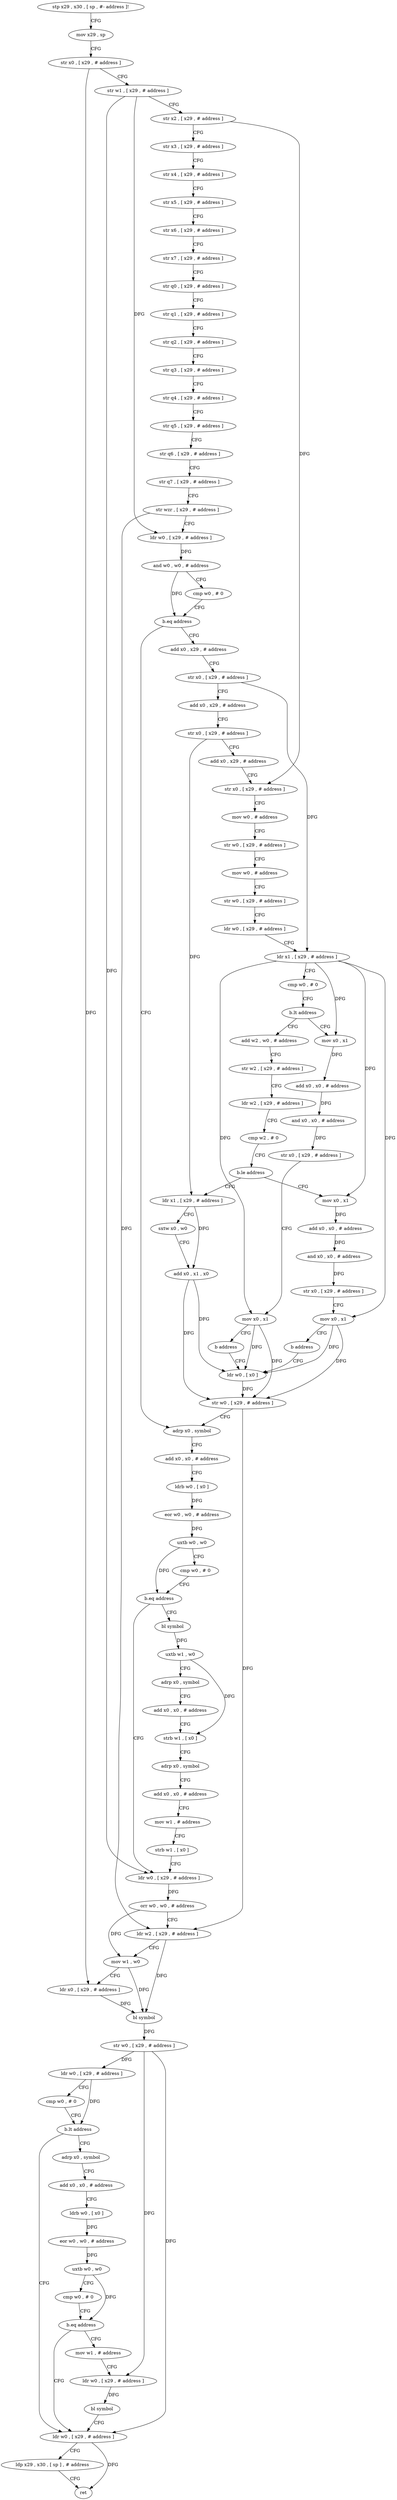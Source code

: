 digraph "func" {
"4221840" [label = "stp x29 , x30 , [ sp , #- address ]!" ]
"4221844" [label = "mov x29 , sp" ]
"4221848" [label = "str x0 , [ x29 , # address ]" ]
"4221852" [label = "str w1 , [ x29 , # address ]" ]
"4221856" [label = "str x2 , [ x29 , # address ]" ]
"4221860" [label = "str x3 , [ x29 , # address ]" ]
"4221864" [label = "str x4 , [ x29 , # address ]" ]
"4221868" [label = "str x5 , [ x29 , # address ]" ]
"4221872" [label = "str x6 , [ x29 , # address ]" ]
"4221876" [label = "str x7 , [ x29 , # address ]" ]
"4221880" [label = "str q0 , [ x29 , # address ]" ]
"4221884" [label = "str q1 , [ x29 , # address ]" ]
"4221888" [label = "str q2 , [ x29 , # address ]" ]
"4221892" [label = "str q3 , [ x29 , # address ]" ]
"4221896" [label = "str q4 , [ x29 , # address ]" ]
"4221900" [label = "str q5 , [ x29 , # address ]" ]
"4221904" [label = "str q6 , [ x29 , # address ]" ]
"4221908" [label = "str q7 , [ x29 , # address ]" ]
"4221912" [label = "str wzr , [ x29 , # address ]" ]
"4221916" [label = "ldr w0 , [ x29 , # address ]" ]
"4221920" [label = "and w0 , w0 , # address" ]
"4221924" [label = "cmp w0 , # 0" ]
"4221928" [label = "b.eq address" ]
"4222076" [label = "adrp x0 , symbol" ]
"4221932" [label = "add x0 , x29 , # address" ]
"4222080" [label = "add x0 , x0 , # address" ]
"4222084" [label = "ldrb w0 , [ x0 ]" ]
"4222088" [label = "eor w0 , w0 , # address" ]
"4222092" [label = "uxtb w0 , w0" ]
"4222096" [label = "cmp w0 , # 0" ]
"4222100" [label = "b.eq address" ]
"4222140" [label = "ldr w0 , [ x29 , # address ]" ]
"4222104" [label = "bl symbol" ]
"4221936" [label = "str x0 , [ x29 , # address ]" ]
"4221940" [label = "add x0 , x29 , # address" ]
"4221944" [label = "str x0 , [ x29 , # address ]" ]
"4221948" [label = "add x0 , x29 , # address" ]
"4221952" [label = "str x0 , [ x29 , # address ]" ]
"4221956" [label = "mov w0 , # address" ]
"4221960" [label = "str w0 , [ x29 , # address ]" ]
"4221964" [label = "mov w0 , # address" ]
"4221968" [label = "str w0 , [ x29 , # address ]" ]
"4221972" [label = "ldr w0 , [ x29 , # address ]" ]
"4221976" [label = "ldr x1 , [ x29 , # address ]" ]
"4221980" [label = "cmp w0 , # 0" ]
"4221984" [label = "b.lt address" ]
"4222012" [label = "add w2 , w0 , # address" ]
"4221988" [label = "mov x0 , x1" ]
"4222144" [label = "orr w0 , w0 , # address" ]
"4222148" [label = "ldr w2 , [ x29 , # address ]" ]
"4222152" [label = "mov w1 , w0" ]
"4222156" [label = "ldr x0 , [ x29 , # address ]" ]
"4222160" [label = "bl symbol" ]
"4222164" [label = "str w0 , [ x29 , # address ]" ]
"4222168" [label = "ldr w0 , [ x29 , # address ]" ]
"4222172" [label = "cmp w0 , # 0" ]
"4222176" [label = "b.lt address" ]
"4222220" [label = "ldr w0 , [ x29 , # address ]" ]
"4222180" [label = "adrp x0 , symbol" ]
"4222108" [label = "uxtb w1 , w0" ]
"4222112" [label = "adrp x0 , symbol" ]
"4222116" [label = "add x0 , x0 , # address" ]
"4222120" [label = "strb w1 , [ x0 ]" ]
"4222124" [label = "adrp x0 , symbol" ]
"4222128" [label = "add x0 , x0 , # address" ]
"4222132" [label = "mov w1 , # address" ]
"4222136" [label = "strb w1 , [ x0 ]" ]
"4222016" [label = "str w2 , [ x29 , # address ]" ]
"4222020" [label = "ldr w2 , [ x29 , # address ]" ]
"4222024" [label = "cmp w2 , # 0" ]
"4222028" [label = "b.le address" ]
"4222056" [label = "ldr x1 , [ x29 , # address ]" ]
"4222032" [label = "mov x0 , x1" ]
"4221992" [label = "add x0 , x0 , # address" ]
"4221996" [label = "and x0 , x0 , # address" ]
"4222000" [label = "str x0 , [ x29 , # address ]" ]
"4222004" [label = "mov x0 , x1" ]
"4222008" [label = "b address" ]
"4222068" [label = "ldr w0 , [ x0 ]" ]
"4222224" [label = "ldp x29 , x30 , [ sp ] , # address" ]
"4222228" [label = "ret" ]
"4222184" [label = "add x0 , x0 , # address" ]
"4222188" [label = "ldrb w0 , [ x0 ]" ]
"4222192" [label = "eor w0 , w0 , # address" ]
"4222196" [label = "uxtb w0 , w0" ]
"4222200" [label = "cmp w0 , # 0" ]
"4222204" [label = "b.eq address" ]
"4222208" [label = "mov w1 , # address" ]
"4222060" [label = "sxtw x0 , w0" ]
"4222064" [label = "add x0 , x1 , x0" ]
"4222036" [label = "add x0 , x0 , # address" ]
"4222040" [label = "and x0 , x0 , # address" ]
"4222044" [label = "str x0 , [ x29 , # address ]" ]
"4222048" [label = "mov x0 , x1" ]
"4222052" [label = "b address" ]
"4222072" [label = "str w0 , [ x29 , # address ]" ]
"4222212" [label = "ldr w0 , [ x29 , # address ]" ]
"4222216" [label = "bl symbol" ]
"4221840" -> "4221844" [ label = "CFG" ]
"4221844" -> "4221848" [ label = "CFG" ]
"4221848" -> "4221852" [ label = "CFG" ]
"4221848" -> "4222156" [ label = "DFG" ]
"4221852" -> "4221856" [ label = "CFG" ]
"4221852" -> "4221916" [ label = "DFG" ]
"4221852" -> "4222140" [ label = "DFG" ]
"4221856" -> "4221860" [ label = "CFG" ]
"4221856" -> "4221952" [ label = "DFG" ]
"4221860" -> "4221864" [ label = "CFG" ]
"4221864" -> "4221868" [ label = "CFG" ]
"4221868" -> "4221872" [ label = "CFG" ]
"4221872" -> "4221876" [ label = "CFG" ]
"4221876" -> "4221880" [ label = "CFG" ]
"4221880" -> "4221884" [ label = "CFG" ]
"4221884" -> "4221888" [ label = "CFG" ]
"4221888" -> "4221892" [ label = "CFG" ]
"4221892" -> "4221896" [ label = "CFG" ]
"4221896" -> "4221900" [ label = "CFG" ]
"4221900" -> "4221904" [ label = "CFG" ]
"4221904" -> "4221908" [ label = "CFG" ]
"4221908" -> "4221912" [ label = "CFG" ]
"4221912" -> "4221916" [ label = "CFG" ]
"4221912" -> "4222148" [ label = "DFG" ]
"4221916" -> "4221920" [ label = "DFG" ]
"4221920" -> "4221924" [ label = "CFG" ]
"4221920" -> "4221928" [ label = "DFG" ]
"4221924" -> "4221928" [ label = "CFG" ]
"4221928" -> "4222076" [ label = "CFG" ]
"4221928" -> "4221932" [ label = "CFG" ]
"4222076" -> "4222080" [ label = "CFG" ]
"4221932" -> "4221936" [ label = "CFG" ]
"4222080" -> "4222084" [ label = "CFG" ]
"4222084" -> "4222088" [ label = "DFG" ]
"4222088" -> "4222092" [ label = "DFG" ]
"4222092" -> "4222096" [ label = "CFG" ]
"4222092" -> "4222100" [ label = "DFG" ]
"4222096" -> "4222100" [ label = "CFG" ]
"4222100" -> "4222140" [ label = "CFG" ]
"4222100" -> "4222104" [ label = "CFG" ]
"4222140" -> "4222144" [ label = "DFG" ]
"4222104" -> "4222108" [ label = "DFG" ]
"4221936" -> "4221940" [ label = "CFG" ]
"4221936" -> "4221976" [ label = "DFG" ]
"4221940" -> "4221944" [ label = "CFG" ]
"4221944" -> "4221948" [ label = "CFG" ]
"4221944" -> "4222056" [ label = "DFG" ]
"4221948" -> "4221952" [ label = "CFG" ]
"4221952" -> "4221956" [ label = "CFG" ]
"4221956" -> "4221960" [ label = "CFG" ]
"4221960" -> "4221964" [ label = "CFG" ]
"4221964" -> "4221968" [ label = "CFG" ]
"4221968" -> "4221972" [ label = "CFG" ]
"4221972" -> "4221976" [ label = "CFG" ]
"4221976" -> "4221980" [ label = "CFG" ]
"4221976" -> "4221988" [ label = "DFG" ]
"4221976" -> "4222004" [ label = "DFG" ]
"4221976" -> "4222032" [ label = "DFG" ]
"4221976" -> "4222048" [ label = "DFG" ]
"4221980" -> "4221984" [ label = "CFG" ]
"4221984" -> "4222012" [ label = "CFG" ]
"4221984" -> "4221988" [ label = "CFG" ]
"4222012" -> "4222016" [ label = "CFG" ]
"4221988" -> "4221992" [ label = "DFG" ]
"4222144" -> "4222148" [ label = "CFG" ]
"4222144" -> "4222152" [ label = "DFG" ]
"4222148" -> "4222152" [ label = "CFG" ]
"4222148" -> "4222160" [ label = "DFG" ]
"4222152" -> "4222156" [ label = "CFG" ]
"4222152" -> "4222160" [ label = "DFG" ]
"4222156" -> "4222160" [ label = "DFG" ]
"4222160" -> "4222164" [ label = "DFG" ]
"4222164" -> "4222168" [ label = "DFG" ]
"4222164" -> "4222220" [ label = "DFG" ]
"4222164" -> "4222212" [ label = "DFG" ]
"4222168" -> "4222172" [ label = "CFG" ]
"4222168" -> "4222176" [ label = "DFG" ]
"4222172" -> "4222176" [ label = "CFG" ]
"4222176" -> "4222220" [ label = "CFG" ]
"4222176" -> "4222180" [ label = "CFG" ]
"4222220" -> "4222224" [ label = "CFG" ]
"4222220" -> "4222228" [ label = "DFG" ]
"4222180" -> "4222184" [ label = "CFG" ]
"4222108" -> "4222112" [ label = "CFG" ]
"4222108" -> "4222120" [ label = "DFG" ]
"4222112" -> "4222116" [ label = "CFG" ]
"4222116" -> "4222120" [ label = "CFG" ]
"4222120" -> "4222124" [ label = "CFG" ]
"4222124" -> "4222128" [ label = "CFG" ]
"4222128" -> "4222132" [ label = "CFG" ]
"4222132" -> "4222136" [ label = "CFG" ]
"4222136" -> "4222140" [ label = "CFG" ]
"4222016" -> "4222020" [ label = "CFG" ]
"4222020" -> "4222024" [ label = "CFG" ]
"4222024" -> "4222028" [ label = "CFG" ]
"4222028" -> "4222056" [ label = "CFG" ]
"4222028" -> "4222032" [ label = "CFG" ]
"4222056" -> "4222060" [ label = "CFG" ]
"4222056" -> "4222064" [ label = "DFG" ]
"4222032" -> "4222036" [ label = "DFG" ]
"4221992" -> "4221996" [ label = "DFG" ]
"4221996" -> "4222000" [ label = "DFG" ]
"4222000" -> "4222004" [ label = "CFG" ]
"4222004" -> "4222008" [ label = "CFG" ]
"4222004" -> "4222068" [ label = "DFG" ]
"4222004" -> "4222072" [ label = "DFG" ]
"4222008" -> "4222068" [ label = "CFG" ]
"4222068" -> "4222072" [ label = "DFG" ]
"4222224" -> "4222228" [ label = "CFG" ]
"4222184" -> "4222188" [ label = "CFG" ]
"4222188" -> "4222192" [ label = "DFG" ]
"4222192" -> "4222196" [ label = "DFG" ]
"4222196" -> "4222200" [ label = "CFG" ]
"4222196" -> "4222204" [ label = "DFG" ]
"4222200" -> "4222204" [ label = "CFG" ]
"4222204" -> "4222220" [ label = "CFG" ]
"4222204" -> "4222208" [ label = "CFG" ]
"4222208" -> "4222212" [ label = "CFG" ]
"4222060" -> "4222064" [ label = "CFG" ]
"4222064" -> "4222068" [ label = "DFG" ]
"4222064" -> "4222072" [ label = "DFG" ]
"4222036" -> "4222040" [ label = "DFG" ]
"4222040" -> "4222044" [ label = "DFG" ]
"4222044" -> "4222048" [ label = "CFG" ]
"4222048" -> "4222052" [ label = "CFG" ]
"4222048" -> "4222068" [ label = "DFG" ]
"4222048" -> "4222072" [ label = "DFG" ]
"4222052" -> "4222068" [ label = "CFG" ]
"4222072" -> "4222076" [ label = "CFG" ]
"4222072" -> "4222148" [ label = "DFG" ]
"4222212" -> "4222216" [ label = "DFG" ]
"4222216" -> "4222220" [ label = "CFG" ]
}
